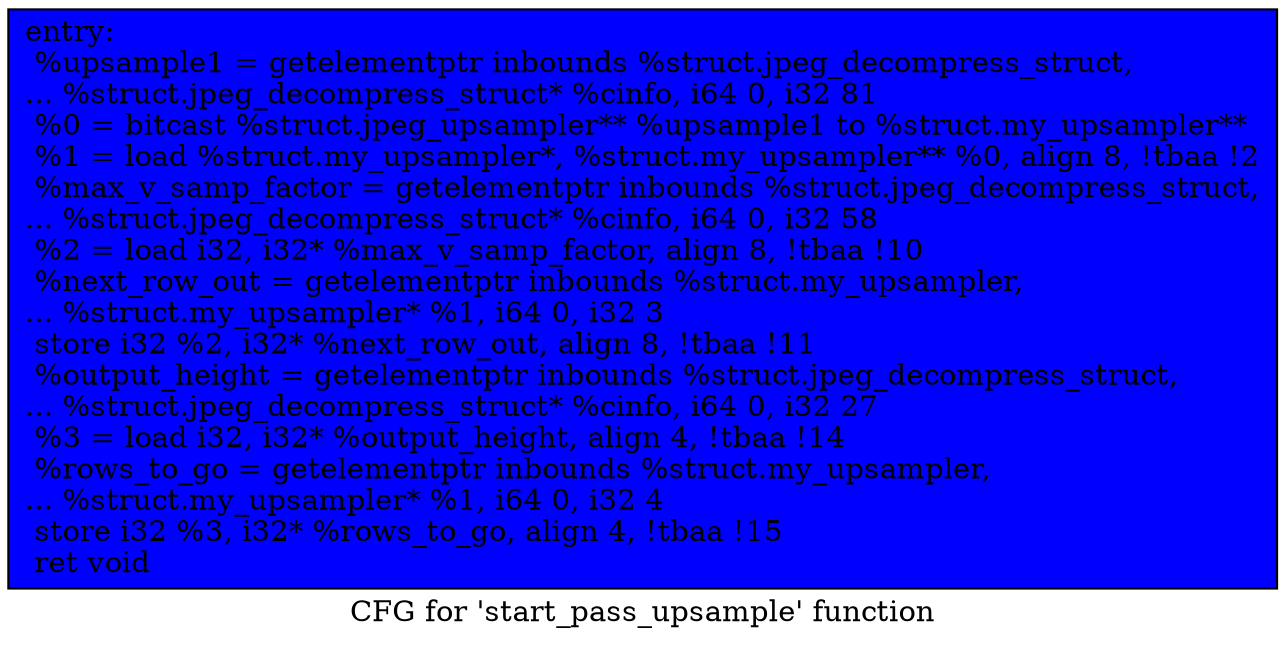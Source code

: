 digraph "CFG for 'start_pass_upsample' function" {
	label="CFG for 'start_pass_upsample' function";

	Node0x5cb8330 [shape=record, style = filled, fillcolor = blue, label="{entry:\l  %upsample1 = getelementptr inbounds %struct.jpeg_decompress_struct,\l... %struct.jpeg_decompress_struct* %cinfo, i64 0, i32 81\l  %0 = bitcast %struct.jpeg_upsampler** %upsample1 to %struct.my_upsampler**\l  %1 = load %struct.my_upsampler*, %struct.my_upsampler** %0, align 8, !tbaa !2\l  %max_v_samp_factor = getelementptr inbounds %struct.jpeg_decompress_struct,\l... %struct.jpeg_decompress_struct* %cinfo, i64 0, i32 58\l  %2 = load i32, i32* %max_v_samp_factor, align 8, !tbaa !10\l  %next_row_out = getelementptr inbounds %struct.my_upsampler,\l... %struct.my_upsampler* %1, i64 0, i32 3\l  store i32 %2, i32* %next_row_out, align 8, !tbaa !11\l  %output_height = getelementptr inbounds %struct.jpeg_decompress_struct,\l... %struct.jpeg_decompress_struct* %cinfo, i64 0, i32 27\l  %3 = load i32, i32* %output_height, align 4, !tbaa !14\l  %rows_to_go = getelementptr inbounds %struct.my_upsampler,\l... %struct.my_upsampler* %1, i64 0, i32 4\l  store i32 %3, i32* %rows_to_go, align 4, !tbaa !15\l  ret void\l}"];
}
